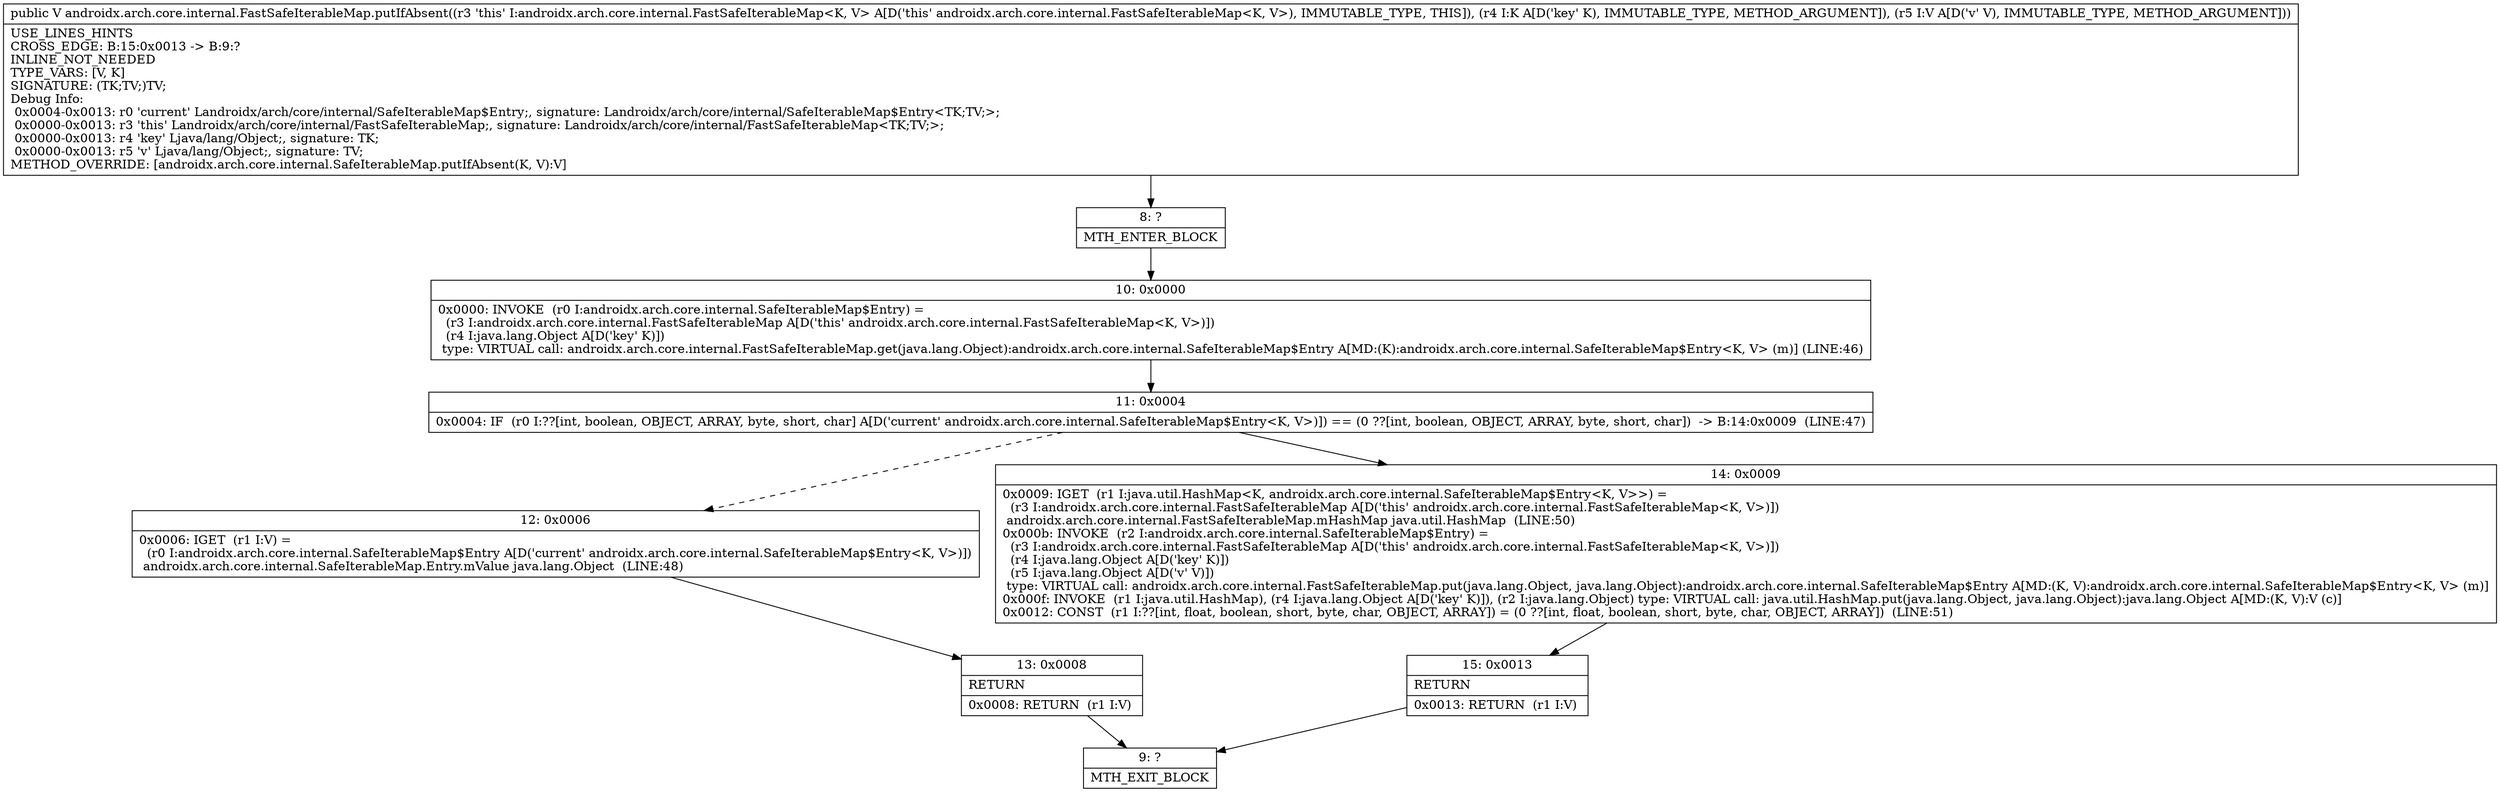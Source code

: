 digraph "CFG forandroidx.arch.core.internal.FastSafeIterableMap.putIfAbsent(Ljava\/lang\/Object;Ljava\/lang\/Object;)Ljava\/lang\/Object;" {
Node_8 [shape=record,label="{8\:\ ?|MTH_ENTER_BLOCK\l}"];
Node_10 [shape=record,label="{10\:\ 0x0000|0x0000: INVOKE  (r0 I:androidx.arch.core.internal.SafeIterableMap$Entry) = \l  (r3 I:androidx.arch.core.internal.FastSafeIterableMap A[D('this' androidx.arch.core.internal.FastSafeIterableMap\<K, V\>)])\l  (r4 I:java.lang.Object A[D('key' K)])\l type: VIRTUAL call: androidx.arch.core.internal.FastSafeIterableMap.get(java.lang.Object):androidx.arch.core.internal.SafeIterableMap$Entry A[MD:(K):androidx.arch.core.internal.SafeIterableMap$Entry\<K, V\> (m)] (LINE:46)\l}"];
Node_11 [shape=record,label="{11\:\ 0x0004|0x0004: IF  (r0 I:??[int, boolean, OBJECT, ARRAY, byte, short, char] A[D('current' androidx.arch.core.internal.SafeIterableMap$Entry\<K, V\>)]) == (0 ??[int, boolean, OBJECT, ARRAY, byte, short, char])  \-\> B:14:0x0009  (LINE:47)\l}"];
Node_12 [shape=record,label="{12\:\ 0x0006|0x0006: IGET  (r1 I:V) = \l  (r0 I:androidx.arch.core.internal.SafeIterableMap$Entry A[D('current' androidx.arch.core.internal.SafeIterableMap$Entry\<K, V\>)])\l androidx.arch.core.internal.SafeIterableMap.Entry.mValue java.lang.Object  (LINE:48)\l}"];
Node_13 [shape=record,label="{13\:\ 0x0008|RETURN\l|0x0008: RETURN  (r1 I:V) \l}"];
Node_9 [shape=record,label="{9\:\ ?|MTH_EXIT_BLOCK\l}"];
Node_14 [shape=record,label="{14\:\ 0x0009|0x0009: IGET  (r1 I:java.util.HashMap\<K, androidx.arch.core.internal.SafeIterableMap$Entry\<K, V\>\>) = \l  (r3 I:androidx.arch.core.internal.FastSafeIterableMap A[D('this' androidx.arch.core.internal.FastSafeIterableMap\<K, V\>)])\l androidx.arch.core.internal.FastSafeIterableMap.mHashMap java.util.HashMap  (LINE:50)\l0x000b: INVOKE  (r2 I:androidx.arch.core.internal.SafeIterableMap$Entry) = \l  (r3 I:androidx.arch.core.internal.FastSafeIterableMap A[D('this' androidx.arch.core.internal.FastSafeIterableMap\<K, V\>)])\l  (r4 I:java.lang.Object A[D('key' K)])\l  (r5 I:java.lang.Object A[D('v' V)])\l type: VIRTUAL call: androidx.arch.core.internal.FastSafeIterableMap.put(java.lang.Object, java.lang.Object):androidx.arch.core.internal.SafeIterableMap$Entry A[MD:(K, V):androidx.arch.core.internal.SafeIterableMap$Entry\<K, V\> (m)]\l0x000f: INVOKE  (r1 I:java.util.HashMap), (r4 I:java.lang.Object A[D('key' K)]), (r2 I:java.lang.Object) type: VIRTUAL call: java.util.HashMap.put(java.lang.Object, java.lang.Object):java.lang.Object A[MD:(K, V):V (c)]\l0x0012: CONST  (r1 I:??[int, float, boolean, short, byte, char, OBJECT, ARRAY]) = (0 ??[int, float, boolean, short, byte, char, OBJECT, ARRAY])  (LINE:51)\l}"];
Node_15 [shape=record,label="{15\:\ 0x0013|RETURN\l|0x0013: RETURN  (r1 I:V) \l}"];
MethodNode[shape=record,label="{public V androidx.arch.core.internal.FastSafeIterableMap.putIfAbsent((r3 'this' I:androidx.arch.core.internal.FastSafeIterableMap\<K, V\> A[D('this' androidx.arch.core.internal.FastSafeIterableMap\<K, V\>), IMMUTABLE_TYPE, THIS]), (r4 I:K A[D('key' K), IMMUTABLE_TYPE, METHOD_ARGUMENT]), (r5 I:V A[D('v' V), IMMUTABLE_TYPE, METHOD_ARGUMENT]))  | USE_LINES_HINTS\lCROSS_EDGE: B:15:0x0013 \-\> B:9:?\lINLINE_NOT_NEEDED\lTYPE_VARS: [V, K]\lSIGNATURE: (TK;TV;)TV;\lDebug Info:\l  0x0004\-0x0013: r0 'current' Landroidx\/arch\/core\/internal\/SafeIterableMap$Entry;, signature: Landroidx\/arch\/core\/internal\/SafeIterableMap$Entry\<TK;TV;\>;\l  0x0000\-0x0013: r3 'this' Landroidx\/arch\/core\/internal\/FastSafeIterableMap;, signature: Landroidx\/arch\/core\/internal\/FastSafeIterableMap\<TK;TV;\>;\l  0x0000\-0x0013: r4 'key' Ljava\/lang\/Object;, signature: TK;\l  0x0000\-0x0013: r5 'v' Ljava\/lang\/Object;, signature: TV;\lMETHOD_OVERRIDE: [androidx.arch.core.internal.SafeIterableMap.putIfAbsent(K, V):V]\l}"];
MethodNode -> Node_8;Node_8 -> Node_10;
Node_10 -> Node_11;
Node_11 -> Node_12[style=dashed];
Node_11 -> Node_14;
Node_12 -> Node_13;
Node_13 -> Node_9;
Node_14 -> Node_15;
Node_15 -> Node_9;
}

